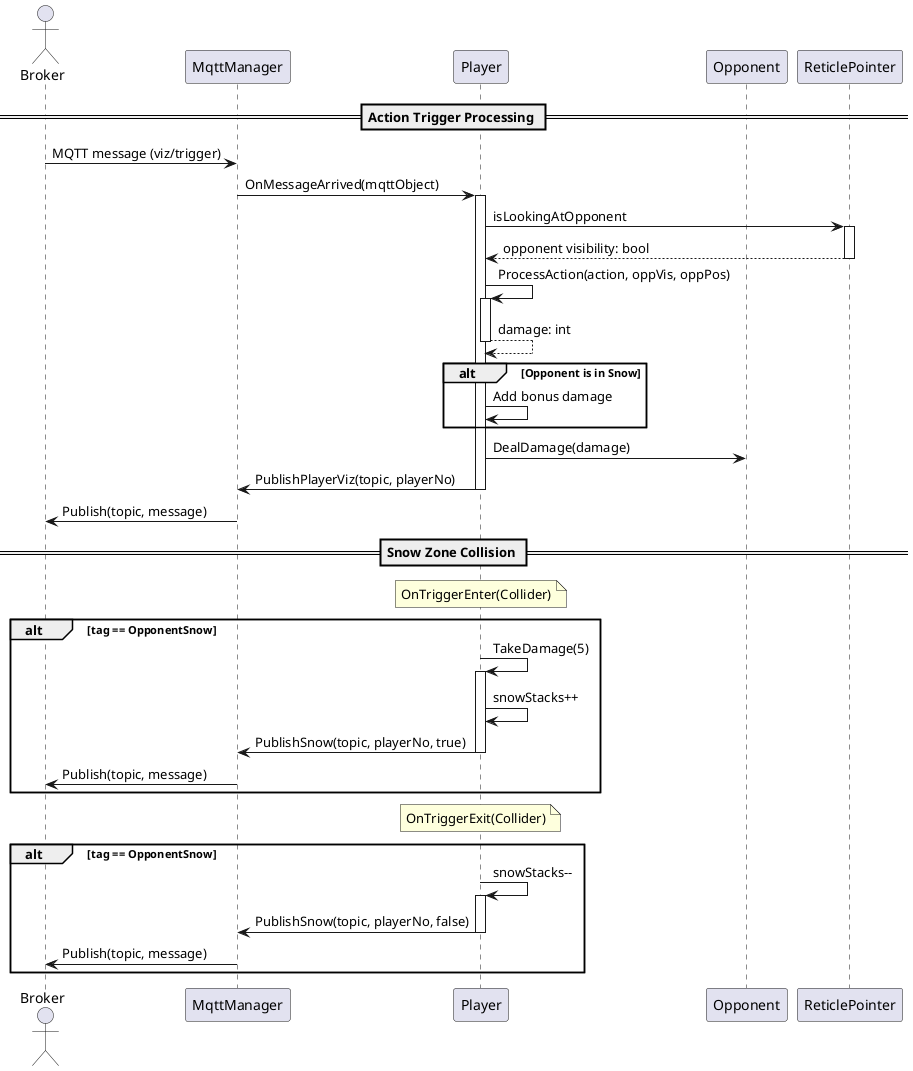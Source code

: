 @startuml PlayerSequenceDiagram
actor Broker
participant "MqttManager" as MM
participant "Player" as P
participant "Opponent" as O
participant "ReticlePointer" as RP

== Action Trigger Processing ==
Broker -> MM : MQTT message (viz/trigger)
MM -> P : OnMessageArrived(mqttObject)
activate P

P -> RP : isLookingAtOpponent
activate RP
RP --> P: opponent visibility: bool
deactivate RP

P -> P : ProcessAction(action, oppVis, oppPos)
activate P 
return damage: int

alt Opponent is in Snow
  P -> P : Add bonus damage
end
P -> O : DealDamage(damage)
P -> MM : PublishPlayerViz(topic, playerNo)

deactivate P
MM -> Broker : Publish(topic, message)

== Snow Zone Collision ==
note over P : OnTriggerEnter(Collider)
alt tag == OpponentSnow
  P -> P : TakeDamage(5)
  activate P
  P -> P : snowStacks++
  P -> MM : PublishSnow(topic, playerNo, true)
  deactivate P
  MM -> Broker : Publish(topic, message)
end

note over P : OnTriggerExit(Collider)
alt tag == OpponentSnow
  P -> P : snowStacks--
  activate P
  P -> MM : PublishSnow(topic, playerNo, false)
  deactivate P
  MM -> Broker : Publish(topic, message)
end

@enduml